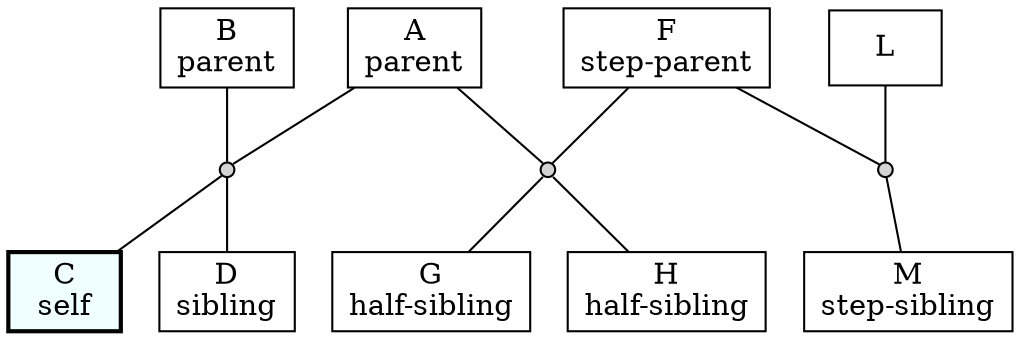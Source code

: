 graph {
"0x7ffc4a68b6a0" [shape=box, label="A\nparent", style=filled, fillcolor=white];
"0x7ffc4a68b6a0+0x7ffc4a68b700"[shape=circle, style=filled, label="", height=0.1, width=0.1];
"0x7ffc4a68b6a0+0x7ffc4a68b820"[shape=circle, style=filled, label="", height=0.1, width=0.1];
"0x7ffc4a68b700" [shape=box, label="B\nparent", style=filled, fillcolor=white];
"0x7ffc4a68b760" [shape=box, label="C\nself", style="bold, filled", fillcolor=azure1];
"0x7ffc4a68b7c0" [shape=box, label="D\nsibling", style=filled, fillcolor=white];
"0x7ffc4a68b820" [shape=box, label="F\nstep-parent", style=filled, fillcolor=white];
"0x7ffc4a68b820+0x7ffc4a68b940"[shape=circle, style=filled, label="", height=0.1, width=0.1];
"0x7ffc4a68b880" [shape=box, label="G\nhalf-sibling", style=filled, fillcolor=white];
"0x7ffc4a68b8e0" [shape=box, label="H\nhalf-sibling", style=filled, fillcolor=white];
"0x7ffc4a68b940" [shape=box, label="L", style=filled, fillcolor=white];
"0x7ffc4a68b9a0" [shape=box, label="M\nstep-sibling", style=filled, fillcolor=white];
"0x7ffc4a68b6a0+0x7ffc4a68b700"--"0x7ffc4a68b760";
"0x7ffc4a68b6a0"--"0x7ffc4a68b6a0+0x7ffc4a68b700";
"0x7ffc4a68b700"--"0x7ffc4a68b6a0+0x7ffc4a68b700";
"0x7ffc4a68b6a0+0x7ffc4a68b820"--"0x7ffc4a68b8e0";
"0x7ffc4a68b6a0"--"0x7ffc4a68b6a0+0x7ffc4a68b820";
"0x7ffc4a68b820"--"0x7ffc4a68b6a0+0x7ffc4a68b820";
"0x7ffc4a68b6a0+0x7ffc4a68b820"--"0x7ffc4a68b880";
"0x7ffc4a68b6a0+0x7ffc4a68b700"--"0x7ffc4a68b7c0";
"0x7ffc4a68b820+0x7ffc4a68b940"--"0x7ffc4a68b9a0";
"0x7ffc4a68b820"--"0x7ffc4a68b820+0x7ffc4a68b940";
"0x7ffc4a68b940"--"0x7ffc4a68b820+0x7ffc4a68b940";
}
